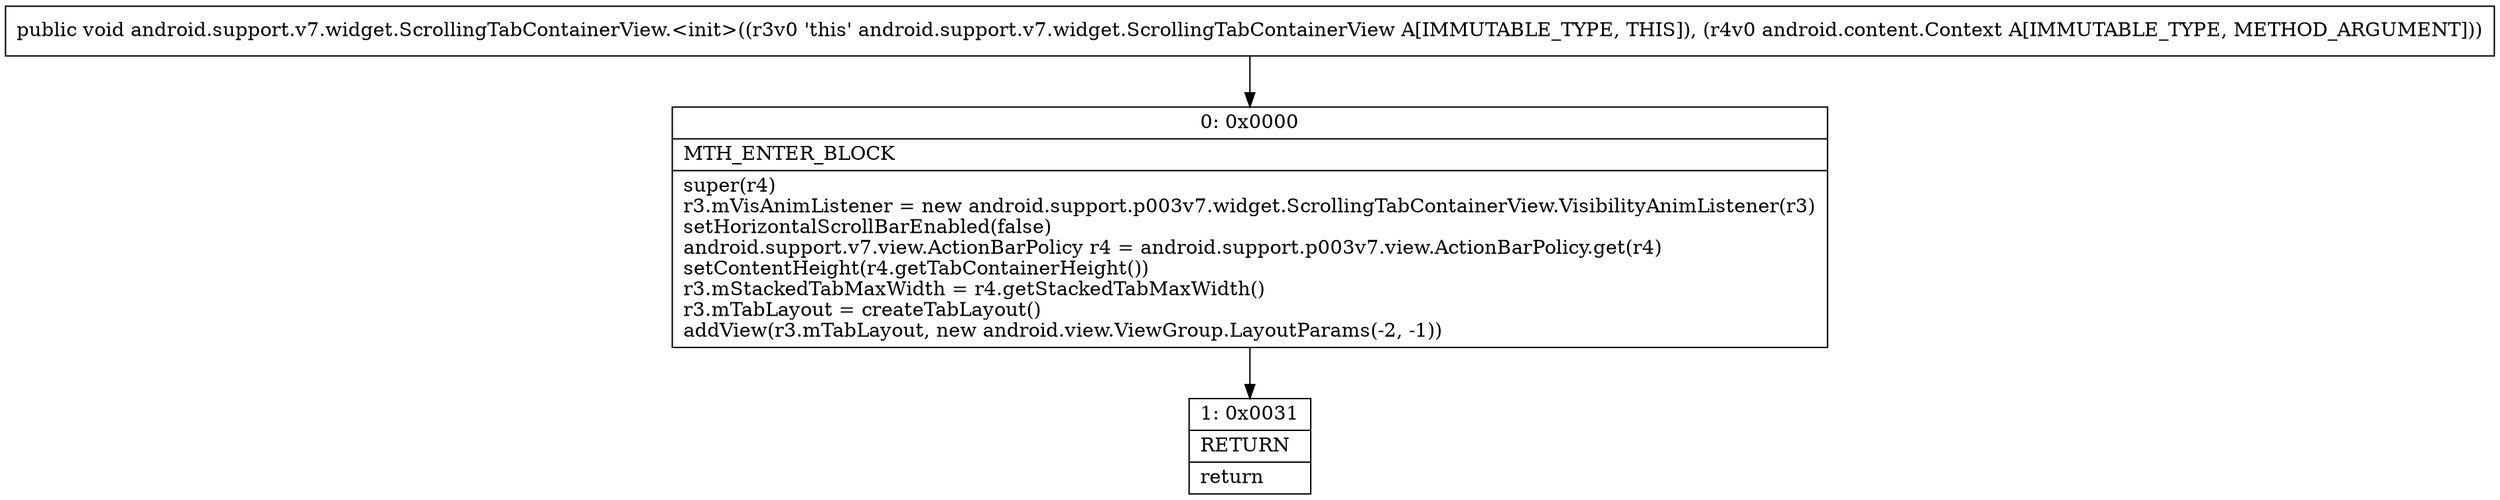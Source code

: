 digraph "CFG forandroid.support.v7.widget.ScrollingTabContainerView.\<init\>(Landroid\/content\/Context;)V" {
Node_0 [shape=record,label="{0\:\ 0x0000|MTH_ENTER_BLOCK\l|super(r4)\lr3.mVisAnimListener = new android.support.p003v7.widget.ScrollingTabContainerView.VisibilityAnimListener(r3)\lsetHorizontalScrollBarEnabled(false)\landroid.support.v7.view.ActionBarPolicy r4 = android.support.p003v7.view.ActionBarPolicy.get(r4)\lsetContentHeight(r4.getTabContainerHeight())\lr3.mStackedTabMaxWidth = r4.getStackedTabMaxWidth()\lr3.mTabLayout = createTabLayout()\laddView(r3.mTabLayout, new android.view.ViewGroup.LayoutParams(\-2, \-1))\l}"];
Node_1 [shape=record,label="{1\:\ 0x0031|RETURN\l|return\l}"];
MethodNode[shape=record,label="{public void android.support.v7.widget.ScrollingTabContainerView.\<init\>((r3v0 'this' android.support.v7.widget.ScrollingTabContainerView A[IMMUTABLE_TYPE, THIS]), (r4v0 android.content.Context A[IMMUTABLE_TYPE, METHOD_ARGUMENT])) }"];
MethodNode -> Node_0;
Node_0 -> Node_1;
}


